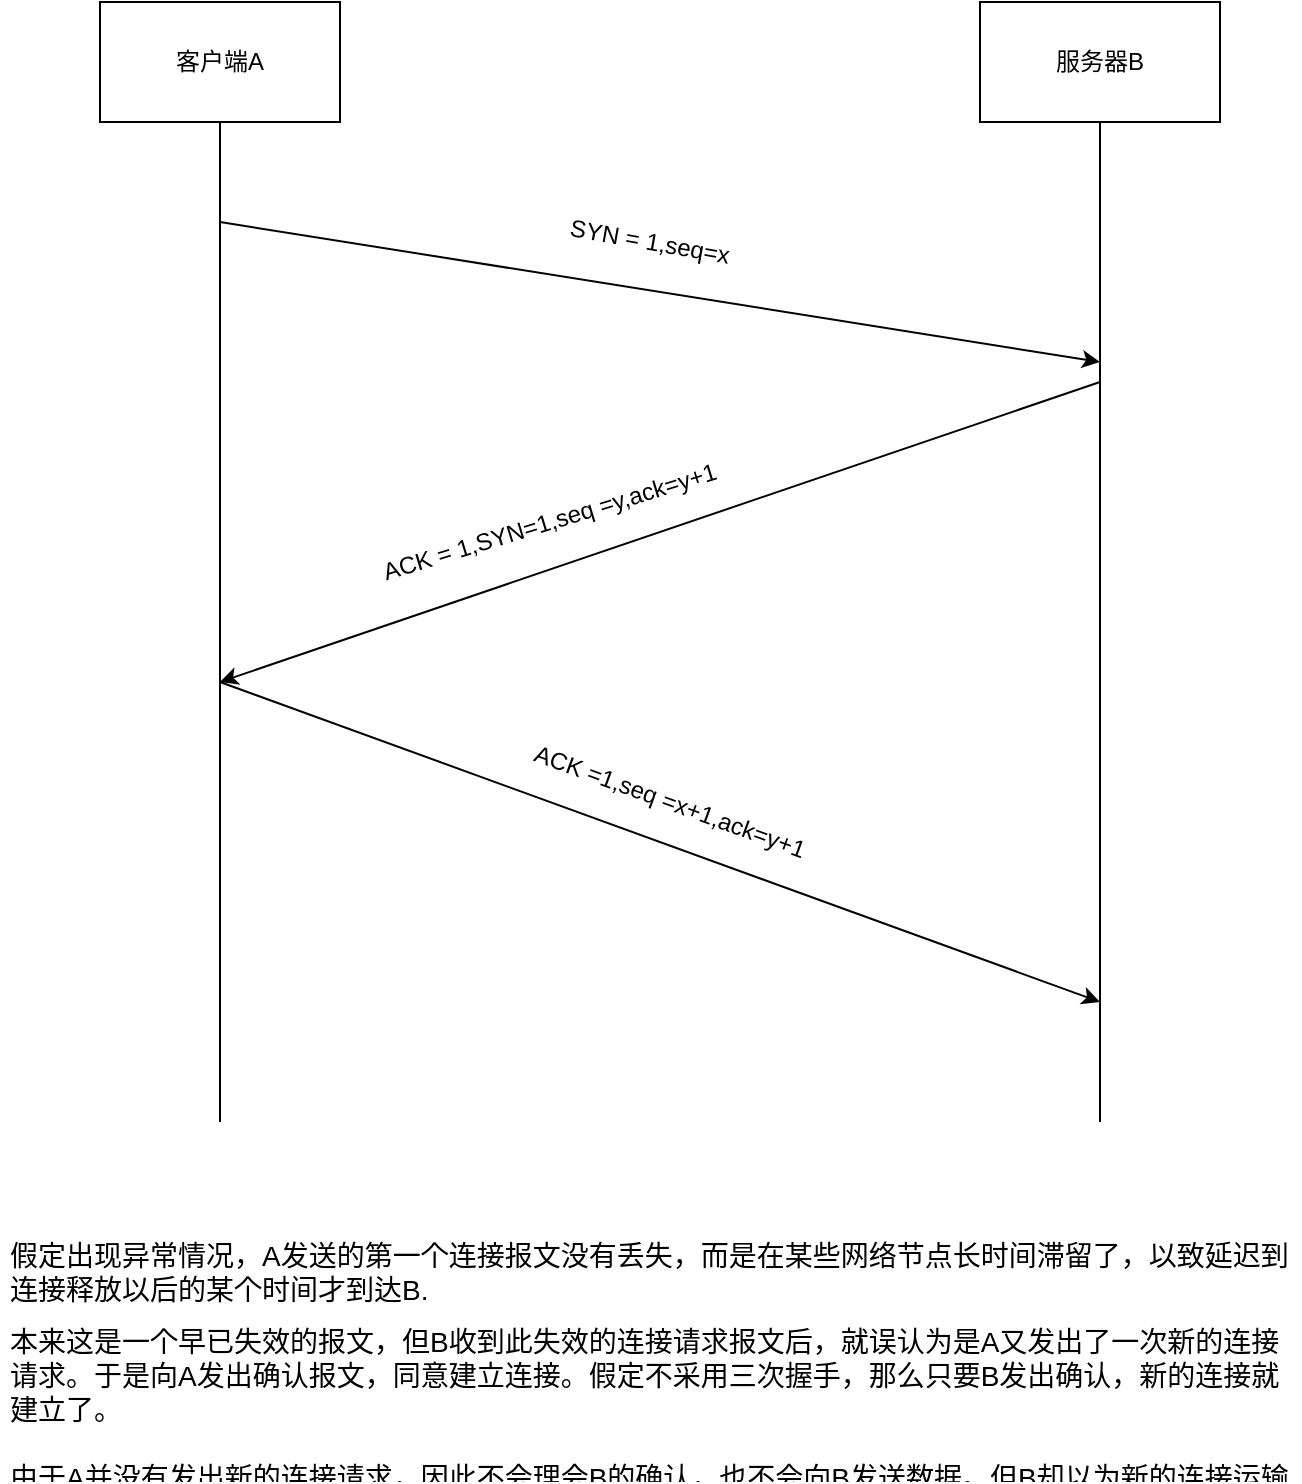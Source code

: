 <mxfile version="13.1.3">
    <diagram id="6hGFLwfOUW9BJ-s0fimq" name="Page-1">
        <mxGraphModel dx="1068" dy="1792" grid="1" gridSize="10" guides="1" tooltips="1" connect="1" arrows="1" fold="1" page="1" pageScale="1" pageWidth="827" pageHeight="1169" math="0" shadow="0">
            <root>
                <mxCell id="0"/>
                <mxCell id="1" parent="0"/>
                <mxCell id="2" value="客户端A" style="rounded=0;whiteSpace=wrap;html=1;" vertex="1" parent="1">
                    <mxGeometry x="100" y="-1160" width="120" height="60" as="geometry"/>
                </mxCell>
                <mxCell id="3" value="服务器B&lt;br&gt;" style="rounded=0;whiteSpace=wrap;html=1;" vertex="1" parent="1">
                    <mxGeometry x="540" y="-1160" width="120" height="60" as="geometry"/>
                </mxCell>
                <mxCell id="4" value="" style="endArrow=none;html=1;entryX=0.5;entryY=1;entryDx=0;entryDy=0;" edge="1" parent="1" target="2">
                    <mxGeometry width="50" height="50" relative="1" as="geometry">
                        <mxPoint x="160" y="-600" as="sourcePoint"/>
                        <mxPoint x="450" y="-890" as="targetPoint"/>
                    </mxGeometry>
                </mxCell>
                <mxCell id="6" value="" style="endArrow=none;html=1;entryX=0.5;entryY=1;entryDx=0;entryDy=0;" edge="1" parent="1" target="3">
                    <mxGeometry width="50" height="50" relative="1" as="geometry">
                        <mxPoint x="600" y="-600" as="sourcePoint"/>
                        <mxPoint x="640" y="-1020" as="targetPoint"/>
                    </mxGeometry>
                </mxCell>
                <mxCell id="7" value="" style="endArrow=classic;html=1;" edge="1" parent="1">
                    <mxGeometry width="50" height="50" relative="1" as="geometry">
                        <mxPoint x="160" y="-1050" as="sourcePoint"/>
                        <mxPoint x="600" y="-980" as="targetPoint"/>
                    </mxGeometry>
                </mxCell>
                <mxCell id="8" value="SYN = 1,seq=x" style="text;html=1;strokeColor=none;fillColor=none;align=center;verticalAlign=middle;whiteSpace=wrap;rounded=0;rotation=10;" vertex="1" parent="1">
                    <mxGeometry x="240" y="-1050" width="270" height="20" as="geometry"/>
                </mxCell>
                <mxCell id="9" value="" style="endArrow=classic;html=1;" edge="1" parent="1">
                    <mxGeometry width="50" height="50" relative="1" as="geometry">
                        <mxPoint x="600" y="-970" as="sourcePoint"/>
                        <mxPoint x="160" y="-820" as="targetPoint"/>
                    </mxGeometry>
                </mxCell>
                <mxCell id="10" value="ACK = 1,SYN=1,seq =y,ack=y+1" style="text;html=1;strokeColor=none;fillColor=none;align=center;verticalAlign=middle;whiteSpace=wrap;rounded=0;rotation=-17;" vertex="1" parent="1">
                    <mxGeometry x="160" y="-910" width="330" height="20" as="geometry"/>
                </mxCell>
                <mxCell id="11" value="" style="endArrow=classic;html=1;" edge="1" parent="1">
                    <mxGeometry width="50" height="50" relative="1" as="geometry">
                        <mxPoint x="160" y="-820" as="sourcePoint"/>
                        <mxPoint x="600" y="-660" as="targetPoint"/>
                    </mxGeometry>
                </mxCell>
                <mxCell id="12" value="ACK =1,seq =x+1,ack=y+1" style="text;html=1;strokeColor=none;fillColor=none;align=center;verticalAlign=middle;whiteSpace=wrap;rounded=0;rotation=20;" vertex="1" parent="1">
                    <mxGeometry x="240" y="-770" width="290" height="20" as="geometry"/>
                </mxCell>
                <mxCell id="13" value="&lt;h1&gt;&lt;font color=&quot;#ffffff&quot;&gt;三次握手原因：&lt;/font&gt;&lt;/h1&gt;&lt;div&gt;&lt;font color=&quot;#ffffff&quot;&gt;防止已经失效的客户端报文突然又传送到服务器，导致错误&lt;/font&gt;&lt;/div&gt;" style="text;html=1;strokeColor=none;fillColor=none;spacing=5;spacingTop=-20;whiteSpace=wrap;overflow=hidden;rounded=0;" vertex="1" parent="1">
                    <mxGeometry x="190" y="-680" width="370" height="120" as="geometry"/>
                </mxCell>
                <mxCell id="14" value="&lt;h1 style=&quot;font-size: 14px&quot;&gt;&lt;font style=&quot;font-size: 14px ; font-weight: normal&quot;&gt;假定出现异常情况，A发送的第一个连接报文没有丢失，而是在某些网络节点长时间滞留了，以致延迟到连接释放以后的某个时间才到达B.&lt;/font&gt;&lt;/h1&gt;&lt;div style=&quot;font-size: 14px&quot;&gt;&lt;font style=&quot;font-size: 14px&quot;&gt;本来这是一个早已失效的报文，但B收到此失效的连接请求报文后，就误认为是A又发出了一次新的连接请求。于是向A发出确认报文，同意建立连接。假定不采用三次握手，那么只要B发出确认，新的连接就建立了。&lt;/font&gt;&lt;/div&gt;&lt;div style=&quot;font-size: 14px&quot;&gt;&lt;font style=&quot;font-size: 14px&quot;&gt;&lt;br&gt;&lt;/font&gt;&lt;/div&gt;&lt;div style=&quot;font-size: 14px&quot;&gt;&lt;font style=&quot;font-size: 14px&quot;&gt;由于A并没有发出新的连接请求，因此不会理会B的确认，也不会向B发送数据。但B却以为新的连接运输连接已经建立了，并一直等待A发来数据。B的许多资源就这样白白浪费了。&lt;/font&gt;&lt;/div&gt;" style="text;html=1;strokeColor=none;fillColor=none;spacing=5;spacingTop=-20;whiteSpace=wrap;overflow=hidden;rounded=0;" vertex="1" parent="1">
                    <mxGeometry x="50" y="-540" width="650" height="120" as="geometry"/>
                </mxCell>
            </root>
        </mxGraphModel>
    </diagram>
</mxfile>